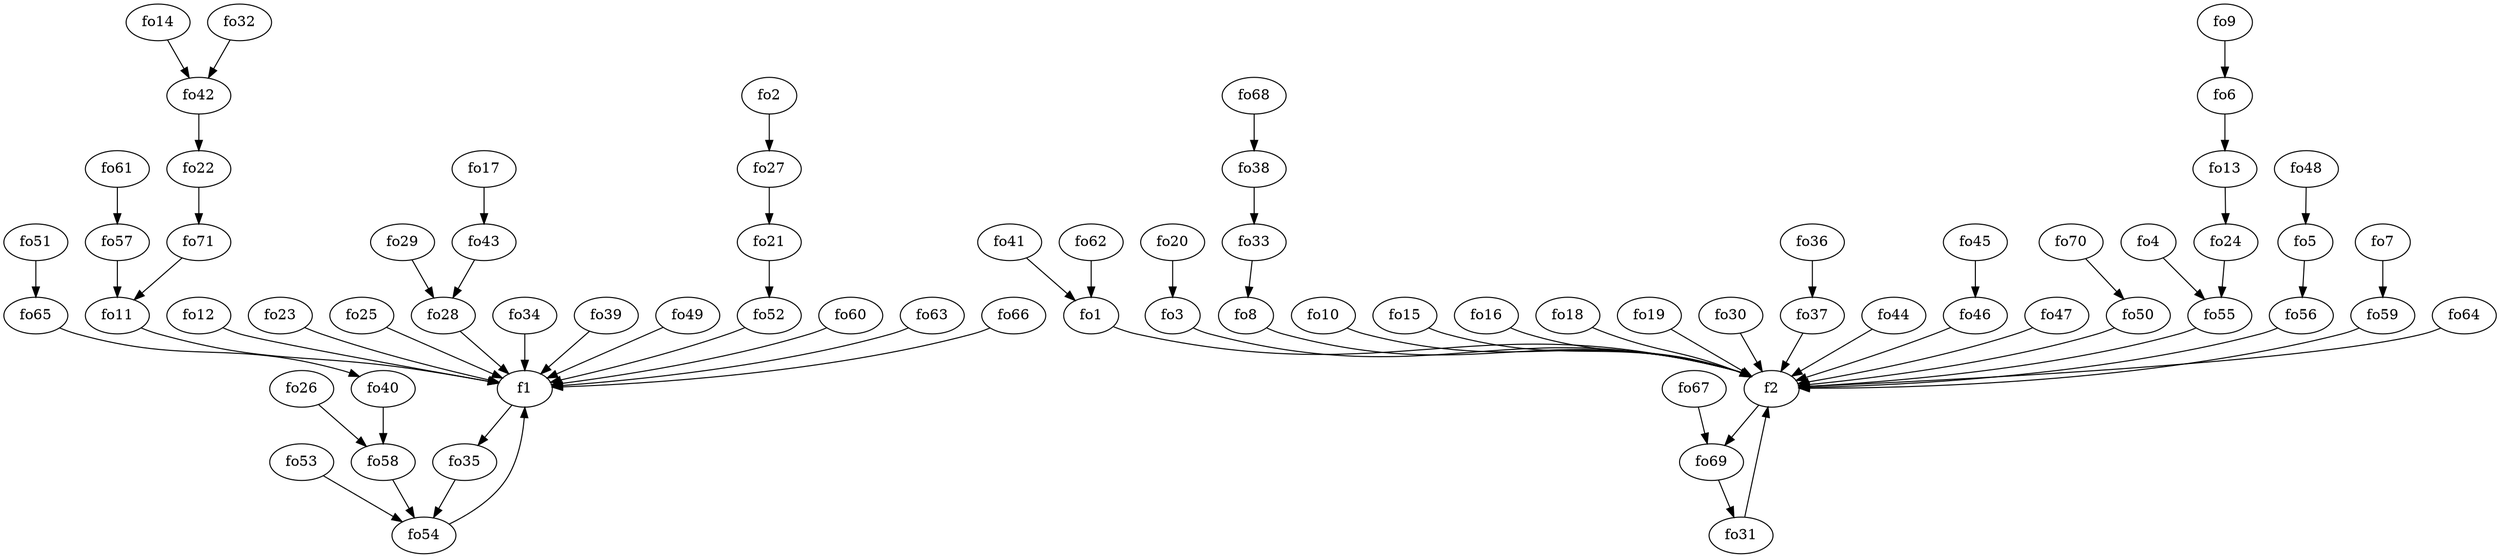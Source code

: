 strict digraph  {
f1;
f2;
fo1;
fo2;
fo3;
fo4;
fo5;
fo6;
fo7;
fo8;
fo9;
fo10;
fo11;
fo12;
fo13;
fo14;
fo15;
fo16;
fo17;
fo18;
fo19;
fo20;
fo21;
fo22;
fo23;
fo24;
fo25;
fo26;
fo27;
fo28;
fo29;
fo30;
fo31;
fo32;
fo33;
fo34;
fo35;
fo36;
fo37;
fo38;
fo39;
fo40;
fo41;
fo42;
fo43;
fo44;
fo45;
fo46;
fo47;
fo48;
fo49;
fo50;
fo51;
fo52;
fo53;
fo54;
fo55;
fo56;
fo57;
fo58;
fo59;
fo60;
fo61;
fo62;
fo63;
fo64;
fo65;
fo66;
fo67;
fo68;
fo69;
fo70;
fo71;
f1 -> fo35  [weight=2];
f2 -> fo69  [weight=2];
fo1 -> f2  [weight=2];
fo2 -> fo27  [weight=2];
fo3 -> f2  [weight=2];
fo4 -> fo55  [weight=2];
fo5 -> fo56  [weight=2];
fo6 -> fo13  [weight=2];
fo7 -> fo59  [weight=2];
fo8 -> f2  [weight=2];
fo9 -> fo6  [weight=2];
fo10 -> f2  [weight=2];
fo11 -> f1  [weight=2];
fo12 -> f1  [weight=2];
fo13 -> fo24  [weight=2];
fo14 -> fo42  [weight=2];
fo15 -> f2  [weight=2];
fo16 -> f2  [weight=2];
fo17 -> fo43  [weight=2];
fo18 -> f2  [weight=2];
fo19 -> f2  [weight=2];
fo20 -> fo3  [weight=2];
fo21 -> fo52  [weight=2];
fo22 -> fo71  [weight=2];
fo23 -> f1  [weight=2];
fo24 -> fo55  [weight=2];
fo25 -> f1  [weight=2];
fo26 -> fo58  [weight=2];
fo27 -> fo21  [weight=2];
fo28 -> f1  [weight=2];
fo29 -> fo28  [weight=2];
fo30 -> f2  [weight=2];
fo31 -> f2  [weight=2];
fo32 -> fo42  [weight=2];
fo33 -> fo8  [weight=2];
fo34 -> f1  [weight=2];
fo35 -> fo54  [weight=2];
fo36 -> fo37  [weight=2];
fo37 -> f2  [weight=2];
fo38 -> fo33  [weight=2];
fo39 -> f1  [weight=2];
fo40 -> fo58  [weight=2];
fo41 -> fo1  [weight=2];
fo42 -> fo22  [weight=2];
fo43 -> fo28  [weight=2];
fo44 -> f2  [weight=2];
fo45 -> fo46  [weight=2];
fo46 -> f2  [weight=2];
fo47 -> f2  [weight=2];
fo48 -> fo5  [weight=2];
fo49 -> f1  [weight=2];
fo50 -> f2  [weight=2];
fo51 -> fo65  [weight=2];
fo52 -> f1  [weight=2];
fo53 -> fo54  [weight=2];
fo54 -> f1  [weight=2];
fo55 -> f2  [weight=2];
fo56 -> f2  [weight=2];
fo57 -> fo11  [weight=2];
fo58 -> fo54  [weight=2];
fo59 -> f2  [weight=2];
fo60 -> f1  [weight=2];
fo61 -> fo57  [weight=2];
fo62 -> fo1  [weight=2];
fo63 -> f1  [weight=2];
fo64 -> f2  [weight=2];
fo65 -> fo40  [weight=2];
fo66 -> f1  [weight=2];
fo67 -> fo69  [weight=2];
fo68 -> fo38  [weight=2];
fo69 -> fo31  [weight=2];
fo70 -> fo50  [weight=2];
fo71 -> fo11  [weight=2];
}
